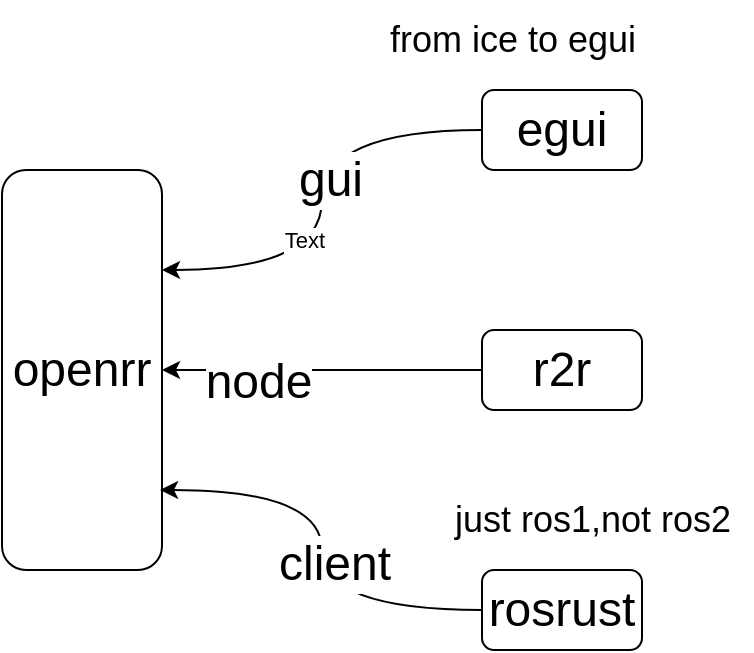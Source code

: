 <mxfile version="24.1.0" type="device">
  <diagram name="Page-1" id="xLx4DoSWszmqE7-vJ3TW">
    <mxGraphModel dx="1434" dy="807" grid="1" gridSize="10" guides="1" tooltips="1" connect="1" arrows="1" fold="1" page="1" pageScale="1" pageWidth="850" pageHeight="1100" math="0" shadow="0">
      <root>
        <mxCell id="0" />
        <mxCell id="1" parent="0" />
        <mxCell id="N2IFKhjZfQGF5ybrRAzi-1" value="&lt;font style=&quot;font-size: 24px;&quot;&gt;openrr&lt;/font&gt;" style="rounded=1;whiteSpace=wrap;html=1;" parent="1" vertex="1">
          <mxGeometry x="80" y="240" width="80" height="200" as="geometry" />
        </mxCell>
        <mxCell id="N2IFKhjZfQGF5ybrRAzi-15" style="edgeStyle=orthogonalEdgeStyle;curved=1;rounded=0;orthogonalLoop=1;jettySize=auto;html=1;exitX=0;exitY=0.5;exitDx=0;exitDy=0;entryX=1;entryY=0.5;entryDx=0;entryDy=0;" parent="1" source="N2IFKhjZfQGF5ybrRAzi-2" target="N2IFKhjZfQGF5ybrRAzi-1" edge="1">
          <mxGeometry relative="1" as="geometry">
            <mxPoint x="160" y="340" as="targetPoint" />
          </mxGeometry>
        </mxCell>
        <mxCell id="N2IFKhjZfQGF5ybrRAzi-16" value="&lt;font style=&quot;font-size: 24px;&quot;&gt;node&lt;/font&gt;" style="edgeLabel;html=1;align=center;verticalAlign=middle;resizable=0;points=[];" parent="N2IFKhjZfQGF5ybrRAzi-15" vertex="1" connectable="0">
          <mxGeometry x="0.4" y="6" relative="1" as="geometry">
            <mxPoint as="offset" />
          </mxGeometry>
        </mxCell>
        <mxCell id="N2IFKhjZfQGF5ybrRAzi-2" value="&lt;font style=&quot;font-size: 24px;&quot;&gt;r2r&lt;/font&gt;" style="rounded=1;whiteSpace=wrap;html=1;" parent="1" vertex="1">
          <mxGeometry x="320" y="320" width="80" height="40" as="geometry" />
        </mxCell>
        <mxCell id="N2IFKhjZfQGF5ybrRAzi-13" style="edgeStyle=orthogonalEdgeStyle;curved=1;rounded=0;orthogonalLoop=1;jettySize=auto;html=1;exitX=0;exitY=0.5;exitDx=0;exitDy=0;entryX=1;entryY=0.25;entryDx=0;entryDy=0;" parent="1" source="N2IFKhjZfQGF5ybrRAzi-3" target="N2IFKhjZfQGF5ybrRAzi-1" edge="1">
          <mxGeometry relative="1" as="geometry" />
        </mxCell>
        <mxCell id="N2IFKhjZfQGF5ybrRAzi-14" value="&lt;font style=&quot;font-size: 24px;&quot;&gt;gui&lt;/font&gt;" style="edgeLabel;html=1;align=center;verticalAlign=middle;resizable=0;points=[];" parent="N2IFKhjZfQGF5ybrRAzi-13" vertex="1" connectable="0">
          <mxGeometry x="-0.087" y="4" relative="1" as="geometry">
            <mxPoint as="offset" />
          </mxGeometry>
        </mxCell>
        <mxCell id="N2IFKhjZfQGF5ybrRAzi-17" value="Text" style="edgeLabel;html=1;align=center;verticalAlign=middle;resizable=0;points=[];" parent="N2IFKhjZfQGF5ybrRAzi-13" vertex="1" connectable="0">
          <mxGeometry x="0.174" y="-9" relative="1" as="geometry">
            <mxPoint as="offset" />
          </mxGeometry>
        </mxCell>
        <mxCell id="N2IFKhjZfQGF5ybrRAzi-3" value="&lt;font style=&quot;font-size: 24px;&quot;&gt;egui&lt;/font&gt;" style="rounded=1;whiteSpace=wrap;html=1;" parent="1" vertex="1">
          <mxGeometry x="320" y="200" width="80" height="40" as="geometry" />
        </mxCell>
        <mxCell id="N2IFKhjZfQGF5ybrRAzi-20" value="&lt;font style=&quot;font-size: 18px;&quot;&gt;from ice to egui&lt;/font&gt;" style="text;html=1;align=center;verticalAlign=middle;resizable=0;points=[];autosize=1;strokeColor=none;fillColor=none;" parent="1" vertex="1">
          <mxGeometry x="260" y="155" width="150" height="40" as="geometry" />
        </mxCell>
        <mxCell id="biB6iTHHLL16IxQAgMTc-2" value="&lt;font style=&quot;font-size: 24px;&quot;&gt;rosrust&lt;/font&gt;" style="rounded=1;whiteSpace=wrap;html=1;" vertex="1" parent="1">
          <mxGeometry x="320" y="440" width="80" height="40" as="geometry" />
        </mxCell>
        <mxCell id="biB6iTHHLL16IxQAgMTc-3" style="edgeStyle=orthogonalEdgeStyle;rounded=0;orthogonalLoop=1;jettySize=auto;html=1;exitX=0;exitY=0.5;exitDx=0;exitDy=0;entryX=0.988;entryY=0.8;entryDx=0;entryDy=0;entryPerimeter=0;curved=1;" edge="1" parent="1" source="biB6iTHHLL16IxQAgMTc-2" target="N2IFKhjZfQGF5ybrRAzi-1">
          <mxGeometry relative="1" as="geometry" />
        </mxCell>
        <mxCell id="biB6iTHHLL16IxQAgMTc-4" value="Text" style="edgeLabel;html=1;align=center;verticalAlign=middle;resizable=0;points=[];" vertex="1" connectable="0" parent="biB6iTHHLL16IxQAgMTc-3">
          <mxGeometry x="-0.022" y="-2" relative="1" as="geometry">
            <mxPoint as="offset" />
          </mxGeometry>
        </mxCell>
        <mxCell id="biB6iTHHLL16IxQAgMTc-5" value="&lt;span style=&quot;font-size: 24px;&quot;&gt;client&lt;/span&gt;" style="edgeLabel;html=1;align=center;verticalAlign=middle;resizable=0;points=[];" vertex="1" connectable="0" parent="biB6iTHHLL16IxQAgMTc-3">
          <mxGeometry x="-0.068" y="-6" relative="1" as="geometry">
            <mxPoint as="offset" />
          </mxGeometry>
        </mxCell>
        <mxCell id="biB6iTHHLL16IxQAgMTc-24" value="&lt;font style=&quot;font-size: 18px;&quot;&gt;just ros1,not ros2&lt;/font&gt;" style="text;html=1;align=center;verticalAlign=middle;resizable=0;points=[];autosize=1;strokeColor=none;fillColor=none;" vertex="1" parent="1">
          <mxGeometry x="295" y="395" width="160" height="40" as="geometry" />
        </mxCell>
      </root>
    </mxGraphModel>
  </diagram>
</mxfile>
